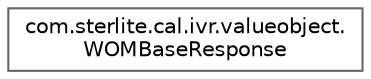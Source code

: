 digraph "Graphical Class Hierarchy"
{
 // LATEX_PDF_SIZE
  bgcolor="transparent";
  edge [fontname=Helvetica,fontsize=10,labelfontname=Helvetica,labelfontsize=10];
  node [fontname=Helvetica,fontsize=10,shape=box,height=0.2,width=0.4];
  rankdir="LR";
  Node0 [id="Node000000",label="com.sterlite.cal.ivr.valueobject.\lWOMBaseResponse",height=0.2,width=0.4,color="grey40", fillcolor="white", style="filled",URL="$classcom_1_1sterlite_1_1cal_1_1ivr_1_1valueobject_1_1_w_o_m_base_response.html",tooltip=" "];
}
